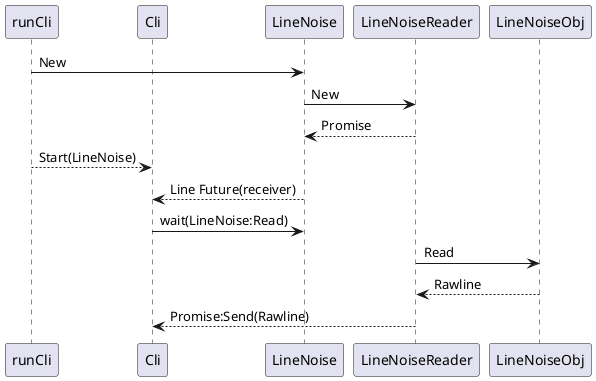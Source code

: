 The key is how to associate the Promise with the Future.
Start a new Future (server thread) whenever there is a new Promise (client).  
Thus, the sequence is first having promise, then future.  There is a middle coordinator to help exchanging 
the promise and future object.

@startuml
	participant runCli
	participant Cli	
	participant LineNoise
		
	runCli -> LineNoise: New
	LineNoise -> LineNoiseReader: New	
	LineNoiseReader --> LineNoise: Promise
	runCli --> Cli: Start(LineNoise)
	LineNoise --> Cli: Line Future(receiver)
	Cli -> LineNoise: wait(LineNoise:Read)
	LineNoiseReader -> LineNoiseObj:  Read 
	LineNoiseObj --> LineNoiseReader: Rawline
	LineNoiseReader --> Cli: Promise:Send(Rawline) 
@enduml